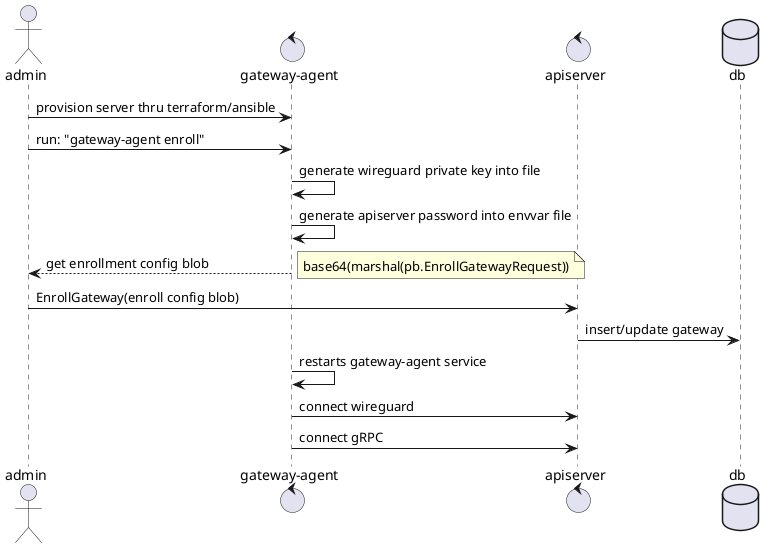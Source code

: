 @startuml
actor admin
control ga as "gateway-agent"
control apiserver
database db

admin -> ga: provision server thru terraform/ansible
admin -> ga: run: "gateway-agent enroll"
ga -> ga: generate wireguard private key into file
ga -> ga: generate apiserver password into envvar file
ga --> admin: get enrollment config blob
note right: base64(marshal(pb.EnrollGatewayRequest))
admin -> apiserver: EnrollGateway(enroll config blob)
apiserver -> db: insert/update gateway
ga -> ga: restarts gateway-agent service
ga -> apiserver: connect wireguard
ga -> apiserver: connect gRPC

@enduml

transcript
----------

% gateway-agent enroll

Run this command on your device to register the gateway:

  controlplane-cli enroll-gateway <BASE64-data>

%